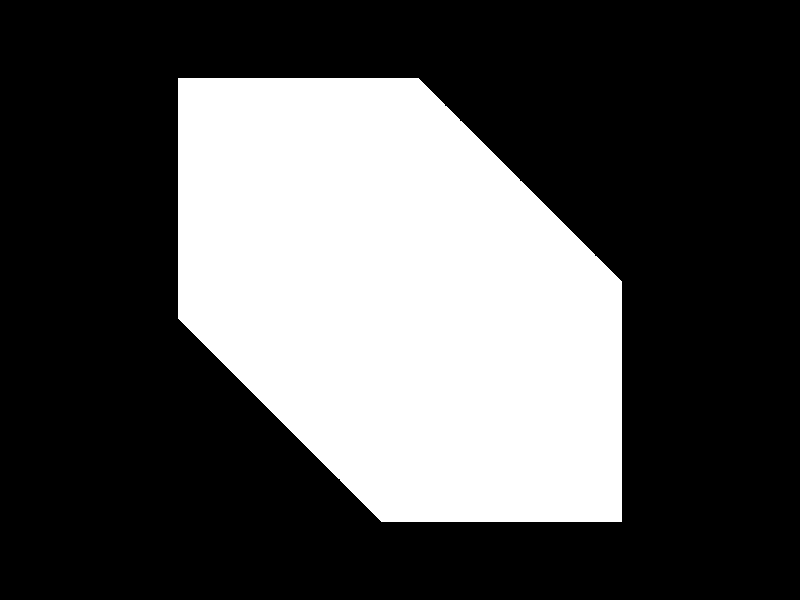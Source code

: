 //#include "Axes.inc"
#include "math.inc"
#include "finish.inc"
#include "transforms.inc"

camera
{
	#local CameraArea = 5/2;
	#local CameraDistance = 40;
	#local CameraSkewed = sin(45);
	#local CameraPosition = vnormalize(<-CameraSkewed,1,-CameraSkewed>)*CameraDistance;
	#local AspectRatio = image_width/image_height;
	orthographic
	location CameraPosition
	direction -CameraPosition
	up x*CameraArea
	right -z*CameraArea*AspectRatio
}

light_source
{
	<0, 0, -100>            // light's position (translated below)
	color rgb <1, 1, 1>  // light's color
	rotate <60,30,0>
	parallel
	shadowless
}

box
{
	-0.5,0.5
	texture
	{
		pigment {rgb 1}
		finish {Phong_Glossy}
	}
}

//AxesParam(100, .1, 0.0001, 1, 0, 1, 0, 0)